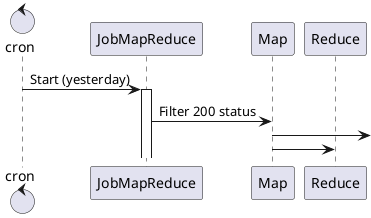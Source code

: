 @startuml
control cron
cron -> JobMapReduce: Start (yesterday)
activate JobMapReduce
JobMapReduce -> Map : Filter 200 status
Map ->
Map -> Reduce
@enduml